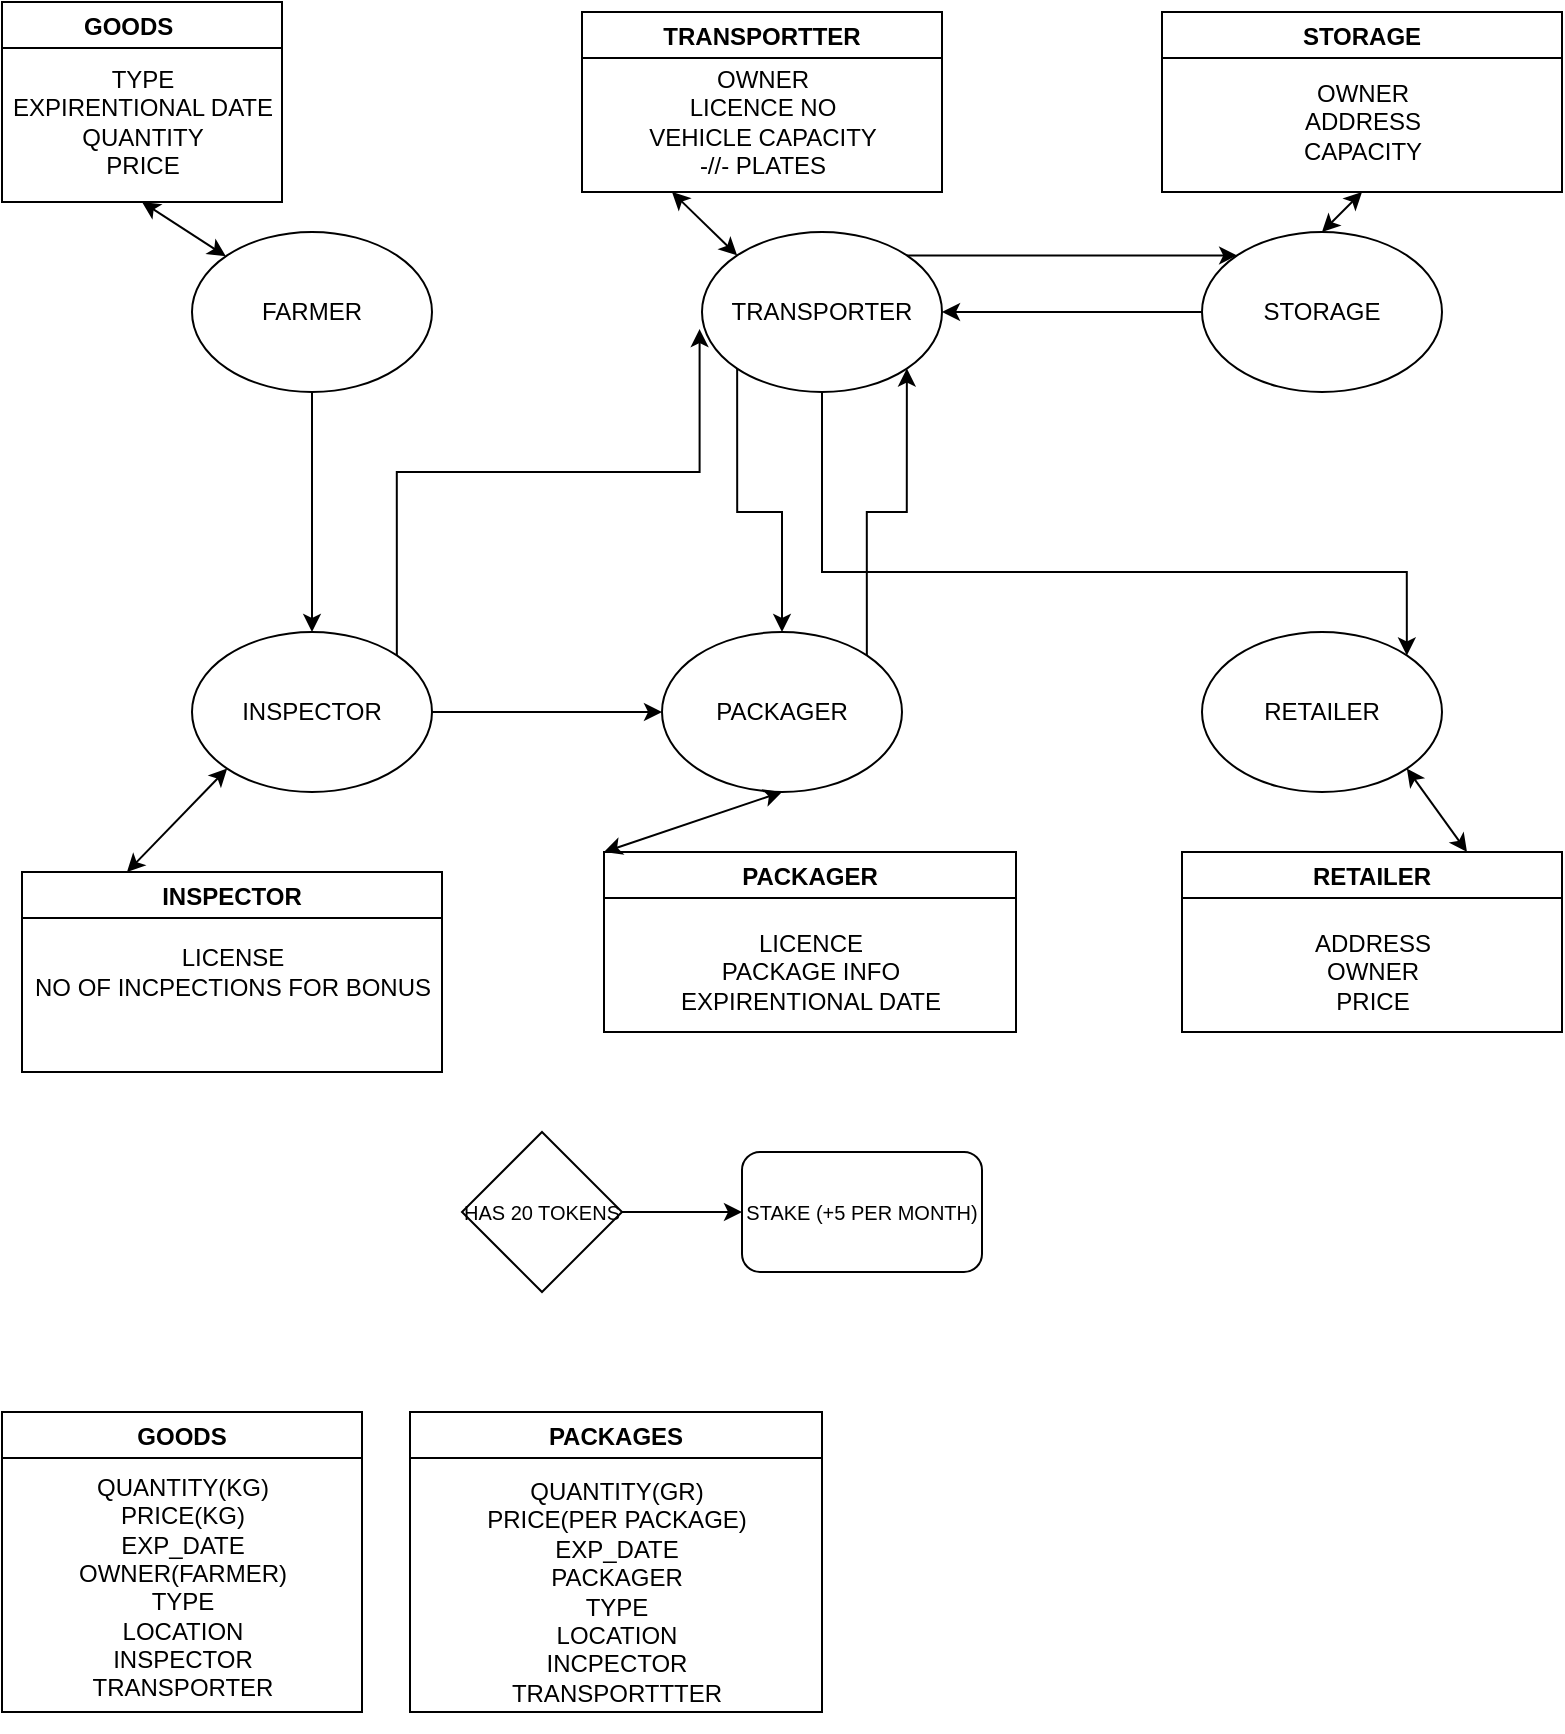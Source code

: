<mxfile version="15.9.4" type="github">
  <diagram id="C5RBs43oDa-KdzZeNtuy" name="Page-1">
    <mxGraphModel dx="1422" dy="744" grid="1" gridSize="10" guides="1" tooltips="1" connect="1" arrows="1" fold="1" page="1" pageScale="1" pageWidth="827" pageHeight="1169" math="0" shadow="0">
      <root>
        <mxCell id="WIyWlLk6GJQsqaUBKTNV-0" />
        <mxCell id="WIyWlLk6GJQsqaUBKTNV-1" parent="WIyWlLk6GJQsqaUBKTNV-0" />
        <mxCell id="Mbk-LU-rweTJqgh03F9p-36" style="edgeStyle=orthogonalEdgeStyle;rounded=0;orthogonalLoop=1;jettySize=auto;html=1;exitX=1;exitY=0.5;exitDx=0;exitDy=0;entryX=0;entryY=0.5;entryDx=0;entryDy=0;fontSize=10;" parent="WIyWlLk6GJQsqaUBKTNV-1" source="Mbk-LU-rweTJqgh03F9p-32" target="Mbk-LU-rweTJqgh03F9p-35" edge="1">
          <mxGeometry relative="1" as="geometry" />
        </mxCell>
        <mxCell id="Mbk-LU-rweTJqgh03F9p-32" value="HAS 20 TOKENS" style="rhombus;whiteSpace=wrap;html=1;fontSize=10;" parent="WIyWlLk6GJQsqaUBKTNV-1" vertex="1">
          <mxGeometry x="240" y="570" width="80" height="80" as="geometry" />
        </mxCell>
        <mxCell id="Mbk-LU-rweTJqgh03F9p-35" value="STAKE (+5 PER MONTH)" style="rounded=1;whiteSpace=wrap;html=1;fontSize=10;" parent="WIyWlLk6GJQsqaUBKTNV-1" vertex="1">
          <mxGeometry x="380" y="580" width="120" height="60" as="geometry" />
        </mxCell>
        <mxCell id="LdCLL1ELYg_sTMJgc6fd-52" style="edgeStyle=orthogonalEdgeStyle;rounded=0;orthogonalLoop=1;jettySize=auto;html=1;exitX=1;exitY=0;exitDx=0;exitDy=0;entryX=1;entryY=1;entryDx=0;entryDy=0;" parent="WIyWlLk6GJQsqaUBKTNV-1" source="LdCLL1ELYg_sTMJgc6fd-2" target="LdCLL1ELYg_sTMJgc6fd-6" edge="1">
          <mxGeometry relative="1" as="geometry" />
        </mxCell>
        <mxCell id="LdCLL1ELYg_sTMJgc6fd-2" value="PACKAGER" style="ellipse;whiteSpace=wrap;html=1;" parent="WIyWlLk6GJQsqaUBKTNV-1" vertex="1">
          <mxGeometry x="340" y="320" width="120" height="80" as="geometry" />
        </mxCell>
        <mxCell id="LdCLL1ELYg_sTMJgc6fd-3" value="RETAILER" style="ellipse;whiteSpace=wrap;html=1;" parent="WIyWlLk6GJQsqaUBKTNV-1" vertex="1">
          <mxGeometry x="610" y="320" width="120" height="80" as="geometry" />
        </mxCell>
        <mxCell id="LdCLL1ELYg_sTMJgc6fd-46" style="edgeStyle=orthogonalEdgeStyle;rounded=0;orthogonalLoop=1;jettySize=auto;html=1;exitX=1;exitY=0.5;exitDx=0;exitDy=0;entryX=0;entryY=0.5;entryDx=0;entryDy=0;" parent="WIyWlLk6GJQsqaUBKTNV-1" source="LdCLL1ELYg_sTMJgc6fd-4" target="LdCLL1ELYg_sTMJgc6fd-2" edge="1">
          <mxGeometry relative="1" as="geometry" />
        </mxCell>
        <mxCell id="LdCLL1ELYg_sTMJgc6fd-50" style="edgeStyle=orthogonalEdgeStyle;rounded=0;orthogonalLoop=1;jettySize=auto;html=1;exitX=1;exitY=0;exitDx=0;exitDy=0;entryX=-0.01;entryY=0.607;entryDx=0;entryDy=0;entryPerimeter=0;" parent="WIyWlLk6GJQsqaUBKTNV-1" source="LdCLL1ELYg_sTMJgc6fd-4" target="LdCLL1ELYg_sTMJgc6fd-6" edge="1">
          <mxGeometry relative="1" as="geometry">
            <Array as="points">
              <mxPoint x="207" y="240" />
              <mxPoint x="359" y="240" />
            </Array>
          </mxGeometry>
        </mxCell>
        <mxCell id="LdCLL1ELYg_sTMJgc6fd-4" value="INSPECTOR" style="ellipse;whiteSpace=wrap;html=1;" parent="WIyWlLk6GJQsqaUBKTNV-1" vertex="1">
          <mxGeometry x="105" y="320" width="120" height="80" as="geometry" />
        </mxCell>
        <mxCell id="LdCLL1ELYg_sTMJgc6fd-48" style="edgeStyle=orthogonalEdgeStyle;rounded=0;orthogonalLoop=1;jettySize=auto;html=1;exitX=0;exitY=0.5;exitDx=0;exitDy=0;entryX=1;entryY=0.5;entryDx=0;entryDy=0;" parent="WIyWlLk6GJQsqaUBKTNV-1" source="LdCLL1ELYg_sTMJgc6fd-5" target="LdCLL1ELYg_sTMJgc6fd-6" edge="1">
          <mxGeometry relative="1" as="geometry" />
        </mxCell>
        <mxCell id="LdCLL1ELYg_sTMJgc6fd-5" value="STORAGE" style="ellipse;whiteSpace=wrap;html=1;" parent="WIyWlLk6GJQsqaUBKTNV-1" vertex="1">
          <mxGeometry x="610" y="120" width="120" height="80" as="geometry" />
        </mxCell>
        <mxCell id="LdCLL1ELYg_sTMJgc6fd-49" style="edgeStyle=orthogonalEdgeStyle;rounded=0;orthogonalLoop=1;jettySize=auto;html=1;exitX=0.5;exitY=1;exitDx=0;exitDy=0;entryX=1;entryY=0;entryDx=0;entryDy=0;" parent="WIyWlLk6GJQsqaUBKTNV-1" source="LdCLL1ELYg_sTMJgc6fd-6" target="LdCLL1ELYg_sTMJgc6fd-3" edge="1">
          <mxGeometry relative="1" as="geometry">
            <Array as="points">
              <mxPoint x="420" y="290" />
              <mxPoint x="712" y="290" />
            </Array>
          </mxGeometry>
        </mxCell>
        <mxCell id="LdCLL1ELYg_sTMJgc6fd-51" style="edgeStyle=orthogonalEdgeStyle;rounded=0;orthogonalLoop=1;jettySize=auto;html=1;exitX=0;exitY=1;exitDx=0;exitDy=0;" parent="WIyWlLk6GJQsqaUBKTNV-1" source="LdCLL1ELYg_sTMJgc6fd-6" target="LdCLL1ELYg_sTMJgc6fd-2" edge="1">
          <mxGeometry relative="1" as="geometry" />
        </mxCell>
        <mxCell id="LdCLL1ELYg_sTMJgc6fd-53" style="edgeStyle=orthogonalEdgeStyle;rounded=0;orthogonalLoop=1;jettySize=auto;html=1;exitX=1;exitY=0;exitDx=0;exitDy=0;entryX=0;entryY=0;entryDx=0;entryDy=0;" parent="WIyWlLk6GJQsqaUBKTNV-1" source="LdCLL1ELYg_sTMJgc6fd-6" target="LdCLL1ELYg_sTMJgc6fd-5" edge="1">
          <mxGeometry relative="1" as="geometry" />
        </mxCell>
        <mxCell id="LdCLL1ELYg_sTMJgc6fd-6" value="TRANSPORTER" style="ellipse;whiteSpace=wrap;html=1;" parent="WIyWlLk6GJQsqaUBKTNV-1" vertex="1">
          <mxGeometry x="360" y="120" width="120" height="80" as="geometry" />
        </mxCell>
        <mxCell id="LdCLL1ELYg_sTMJgc6fd-42" style="edgeStyle=orthogonalEdgeStyle;rounded=0;orthogonalLoop=1;jettySize=auto;html=1;exitX=0.5;exitY=1;exitDx=0;exitDy=0;entryX=0.5;entryY=0;entryDx=0;entryDy=0;" parent="WIyWlLk6GJQsqaUBKTNV-1" source="LdCLL1ELYg_sTMJgc6fd-7" target="LdCLL1ELYg_sTMJgc6fd-4" edge="1">
          <mxGeometry relative="1" as="geometry" />
        </mxCell>
        <mxCell id="LdCLL1ELYg_sTMJgc6fd-7" value="&lt;div&gt;FARMER&lt;/div&gt;" style="ellipse;whiteSpace=wrap;html=1;" parent="WIyWlLk6GJQsqaUBKTNV-1" vertex="1">
          <mxGeometry x="105" y="120" width="120" height="80" as="geometry" />
        </mxCell>
        <mxCell id="LdCLL1ELYg_sTMJgc6fd-15" value="" style="endArrow=classic;startArrow=classic;html=1;rounded=0;exitX=0.5;exitY=1;exitDx=0;exitDy=0;" parent="WIyWlLk6GJQsqaUBKTNV-1" source="LdCLL1ELYg_sTMJgc6fd-17" target="LdCLL1ELYg_sTMJgc6fd-7" edge="1">
          <mxGeometry width="50" height="50" relative="1" as="geometry">
            <mxPoint x="125" y="70" as="sourcePoint" />
            <mxPoint x="380" y="280" as="targetPoint" />
          </mxGeometry>
        </mxCell>
        <mxCell id="LdCLL1ELYg_sTMJgc6fd-17" value="GOODS    " style="swimlane;" parent="WIyWlLk6GJQsqaUBKTNV-1" vertex="1">
          <mxGeometry x="10" y="5" width="140" height="100" as="geometry">
            <mxRectangle x="60" y="30" width="90" height="23" as="alternateBounds" />
          </mxGeometry>
        </mxCell>
        <mxCell id="LdCLL1ELYg_sTMJgc6fd-18" value="&lt;div&gt;TYPE&lt;/div&gt;&lt;div&gt;EXPIRENTIONAL DATE&lt;/div&gt;&lt;div&gt;QUANTITY&lt;/div&gt;&lt;div&gt;PRICE&lt;br&gt;&lt;/div&gt;" style="text;html=1;align=center;verticalAlign=middle;resizable=0;points=[];autosize=1;strokeColor=none;fillColor=none;" parent="LdCLL1ELYg_sTMJgc6fd-17" vertex="1">
          <mxGeometry y="30" width="140" height="60" as="geometry" />
        </mxCell>
        <mxCell id="LdCLL1ELYg_sTMJgc6fd-23" value="TRANSPORTTER" style="swimlane;" parent="WIyWlLk6GJQsqaUBKTNV-1" vertex="1">
          <mxGeometry x="300" y="10" width="180" height="90" as="geometry" />
        </mxCell>
        <mxCell id="LdCLL1ELYg_sTMJgc6fd-24" value="&lt;div&gt;&lt;div&gt;&lt;br&gt;&lt;/div&gt;&lt;div&gt;&lt;br&gt;&lt;/div&gt;&lt;div&gt;OWNER&lt;/div&gt;&lt;div&gt;LICENCE NO&lt;/div&gt;&lt;/div&gt;&lt;div&gt;VEHICLE CAPACITY&lt;/div&gt;&lt;div&gt;-//- PLATES&lt;/div&gt;&lt;div&gt;&lt;br&gt;&lt;/div&gt;&lt;div&gt;&lt;br&gt;&lt;/div&gt;" style="text;html=1;align=center;verticalAlign=middle;resizable=0;points=[];autosize=1;strokeColor=none;fillColor=none;" parent="LdCLL1ELYg_sTMJgc6fd-23" vertex="1">
          <mxGeometry x="25" y="-5" width="130" height="120" as="geometry" />
        </mxCell>
        <mxCell id="LdCLL1ELYg_sTMJgc6fd-25" value="" style="endArrow=classic;startArrow=classic;html=1;rounded=0;exitX=0;exitY=0;exitDx=0;exitDy=0;entryX=0.25;entryY=1;entryDx=0;entryDy=0;" parent="WIyWlLk6GJQsqaUBKTNV-1" source="LdCLL1ELYg_sTMJgc6fd-6" target="LdCLL1ELYg_sTMJgc6fd-23" edge="1">
          <mxGeometry width="50" height="50" relative="1" as="geometry">
            <mxPoint x="330" y="330" as="sourcePoint" />
            <mxPoint x="380" y="280" as="targetPoint" />
          </mxGeometry>
        </mxCell>
        <mxCell id="LdCLL1ELYg_sTMJgc6fd-26" value="STORAGE" style="swimlane;" parent="WIyWlLk6GJQsqaUBKTNV-1" vertex="1">
          <mxGeometry x="590" y="10" width="200" height="90" as="geometry" />
        </mxCell>
        <mxCell id="LdCLL1ELYg_sTMJgc6fd-28" value="&lt;div&gt;OWNER&lt;/div&gt;&lt;div&gt;ADDRESS&lt;/div&gt;&lt;div&gt;CAPACITY&lt;br&gt;&lt;/div&gt;" style="text;html=1;align=center;verticalAlign=middle;resizable=0;points=[];autosize=1;strokeColor=none;fillColor=none;" parent="LdCLL1ELYg_sTMJgc6fd-26" vertex="1">
          <mxGeometry x="65" y="30" width="70" height="50" as="geometry" />
        </mxCell>
        <mxCell id="LdCLL1ELYg_sTMJgc6fd-29" value="" style="endArrow=classic;startArrow=classic;html=1;rounded=0;exitX=0.5;exitY=0;exitDx=0;exitDy=0;entryX=0.5;entryY=1;entryDx=0;entryDy=0;" parent="WIyWlLk6GJQsqaUBKTNV-1" source="LdCLL1ELYg_sTMJgc6fd-5" target="LdCLL1ELYg_sTMJgc6fd-26" edge="1">
          <mxGeometry width="50" height="50" relative="1" as="geometry">
            <mxPoint x="330" y="330" as="sourcePoint" />
            <mxPoint x="380" y="280" as="targetPoint" />
          </mxGeometry>
        </mxCell>
        <mxCell id="LdCLL1ELYg_sTMJgc6fd-32" value="INSPECTOR" style="swimlane;" parent="WIyWlLk6GJQsqaUBKTNV-1" vertex="1">
          <mxGeometry x="20" y="440" width="210" height="100" as="geometry" />
        </mxCell>
        <mxCell id="LdCLL1ELYg_sTMJgc6fd-33" value="&lt;div&gt;LICENSE&lt;/div&gt;&lt;div&gt;NO OF INCPECTIONS FOR BONUS&lt;br&gt;&lt;/div&gt;" style="text;html=1;align=center;verticalAlign=middle;resizable=0;points=[];autosize=1;strokeColor=none;fillColor=none;" parent="LdCLL1ELYg_sTMJgc6fd-32" vertex="1">
          <mxGeometry y="35" width="210" height="30" as="geometry" />
        </mxCell>
        <mxCell id="LdCLL1ELYg_sTMJgc6fd-34" value="" style="endArrow=classic;startArrow=classic;html=1;rounded=0;exitX=0;exitY=1;exitDx=0;exitDy=0;entryX=0.25;entryY=0;entryDx=0;entryDy=0;" parent="WIyWlLk6GJQsqaUBKTNV-1" source="LdCLL1ELYg_sTMJgc6fd-4" target="LdCLL1ELYg_sTMJgc6fd-32" edge="1">
          <mxGeometry width="50" height="50" relative="1" as="geometry">
            <mxPoint x="330" y="330" as="sourcePoint" />
            <mxPoint x="380" y="280" as="targetPoint" />
          </mxGeometry>
        </mxCell>
        <mxCell id="LdCLL1ELYg_sTMJgc6fd-35" value="PACKAGER" style="swimlane;" parent="WIyWlLk6GJQsqaUBKTNV-1" vertex="1">
          <mxGeometry x="311" y="430" width="206" height="90" as="geometry" />
        </mxCell>
        <mxCell id="LdCLL1ELYg_sTMJgc6fd-36" value="&lt;div&gt;LICENCE&lt;/div&gt;&lt;div&gt;PACKAGE INFO&lt;/div&gt;&lt;div&gt;EXPIRENTIONAL DATE&lt;br&gt;&lt;/div&gt;" style="text;html=1;align=center;verticalAlign=middle;resizable=0;points=[];autosize=1;strokeColor=none;fillColor=none;" parent="LdCLL1ELYg_sTMJgc6fd-35" vertex="1">
          <mxGeometry x="33" y="35" width="140" height="50" as="geometry" />
        </mxCell>
        <mxCell id="LdCLL1ELYg_sTMJgc6fd-37" value="" style="endArrow=classic;startArrow=classic;html=1;rounded=0;exitX=0;exitY=0;exitDx=0;exitDy=0;entryX=0.5;entryY=1;entryDx=0;entryDy=0;" parent="WIyWlLk6GJQsqaUBKTNV-1" source="LdCLL1ELYg_sTMJgc6fd-35" target="LdCLL1ELYg_sTMJgc6fd-2" edge="1">
          <mxGeometry width="50" height="50" relative="1" as="geometry">
            <mxPoint x="330" y="330" as="sourcePoint" />
            <mxPoint x="380" y="280" as="targetPoint" />
          </mxGeometry>
        </mxCell>
        <mxCell id="LdCLL1ELYg_sTMJgc6fd-38" value="RETAILER" style="swimlane;" parent="WIyWlLk6GJQsqaUBKTNV-1" vertex="1">
          <mxGeometry x="600" y="430" width="190" height="90" as="geometry" />
        </mxCell>
        <mxCell id="LdCLL1ELYg_sTMJgc6fd-39" value="&lt;div&gt;ADDRESS&lt;/div&gt;&lt;div&gt;OWNER&lt;/div&gt;&lt;div&gt;PRICE&lt;br&gt;&lt;/div&gt;" style="text;html=1;align=center;verticalAlign=middle;resizable=0;points=[];autosize=1;strokeColor=none;fillColor=none;" parent="LdCLL1ELYg_sTMJgc6fd-38" vertex="1">
          <mxGeometry x="60" y="35" width="70" height="50" as="geometry" />
        </mxCell>
        <mxCell id="LdCLL1ELYg_sTMJgc6fd-40" value="" style="endArrow=classic;startArrow=classic;html=1;rounded=0;exitX=0.75;exitY=0;exitDx=0;exitDy=0;entryX=1;entryY=1;entryDx=0;entryDy=0;" parent="WIyWlLk6GJQsqaUBKTNV-1" source="LdCLL1ELYg_sTMJgc6fd-38" target="LdCLL1ELYg_sTMJgc6fd-3" edge="1">
          <mxGeometry width="50" height="50" relative="1" as="geometry">
            <mxPoint x="330" y="330" as="sourcePoint" />
            <mxPoint x="380" y="280" as="targetPoint" />
          </mxGeometry>
        </mxCell>
        <mxCell id="QTkkzKiLqQ92HnuGSccN-0" value="GOODS " style="swimlane;" vertex="1" parent="WIyWlLk6GJQsqaUBKTNV-1">
          <mxGeometry x="10" y="710" width="180" height="150" as="geometry" />
        </mxCell>
        <mxCell id="QTkkzKiLqQ92HnuGSccN-1" value="&lt;div&gt;QUANTITY(KG)&lt;/div&gt;&lt;div&gt;PRICE(KG)&lt;/div&gt;&lt;div&gt;EXP_DATE&lt;/div&gt;&lt;div&gt;OWNER(FARMER)&lt;/div&gt;&lt;div&gt;TYPE&lt;/div&gt;&lt;div&gt;LOCATION&lt;/div&gt;&lt;div&gt;INSPECTOR&lt;/div&gt;&lt;div&gt;TRANSPORTER&lt;/div&gt;&lt;div&gt;&lt;br&gt;&lt;/div&gt;" style="text;html=1;align=center;verticalAlign=middle;resizable=0;points=[];autosize=1;strokeColor=none;fillColor=none;" vertex="1" parent="QTkkzKiLqQ92HnuGSccN-0">
          <mxGeometry x="30" y="30" width="120" height="130" as="geometry" />
        </mxCell>
        <mxCell id="QTkkzKiLqQ92HnuGSccN-2" value="PACKAGES" style="swimlane;" vertex="1" parent="WIyWlLk6GJQsqaUBKTNV-1">
          <mxGeometry x="214" y="710" width="206" height="150" as="geometry" />
        </mxCell>
        <mxCell id="QTkkzKiLqQ92HnuGSccN-3" value="&lt;div&gt;QUANTITY(GR)&lt;/div&gt;&lt;div&gt;PRICE(PER PACKAGE)&lt;/div&gt;&lt;div&gt;EXP_DATE&lt;/div&gt;&lt;div&gt;PACKAGER&lt;/div&gt;&lt;div&gt;TYPE&lt;/div&gt;&lt;div&gt;LOCATION&lt;/div&gt;&lt;div&gt;INCPECTOR&lt;/div&gt;&lt;div&gt;TRANSPORTTTER&lt;br&gt;&lt;/div&gt;" style="text;html=1;align=center;verticalAlign=middle;resizable=0;points=[];autosize=1;strokeColor=none;fillColor=none;" vertex="1" parent="QTkkzKiLqQ92HnuGSccN-2">
          <mxGeometry x="33" y="30" width="140" height="120" as="geometry" />
        </mxCell>
      </root>
    </mxGraphModel>
  </diagram>
</mxfile>
